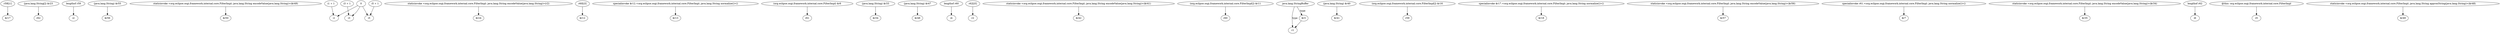 digraph g {
0[label="r59[i1]"]
1[label="$r17"]
0->1[label=""]
2[label="(java.lang.String[]) $r23"]
3[label="r62"]
2->3[label=""]
4[label="lengthof r59"]
5[label="i2"]
4->5[label=""]
6[label="(java.lang.String) $r55"]
7[label="$r56"]
6->7[label=""]
8[label="staticinvoke <org.eclipse.osgi.framework.internal.core.FilterImpl: java.lang.String encodeValue(java.lang.String)>($r49)"]
9[label="$r50"]
8->9[label=""]
10[label="i1 + 1"]
11[label="i1"]
10->11[label=""]
12[label="staticinvoke <org.eclipse.osgi.framework.internal.core.FilterImpl: java.lang.String encodeValue(java.lang.String)>(r2)"]
13[label="$r24"]
12->13[label=""]
14[label="r60[i3]"]
15[label="$r12"]
14->15[label=""]
16[label="specialinvoke $r12.<org.eclipse.osgi.framework.internal.core.FilterImpl: java.lang.String normalize()>()"]
17[label="$r13"]
16->17[label=""]
18[label="(org.eclipse.osgi.framework.internal.core.FilterImpl) $r6"]
19[label="r61"]
18->19[label=""]
20[label="(java.lang.String) $r33"]
21[label="$r34"]
20->21[label=""]
22[label="(java.lang.String) $r47"]
23[label="$r48"]
22->23[label=""]
24[label="lengthof r60"]
25[label="i4"]
24->25[label=""]
26[label="0"]
27[label="i5"]
26->27[label=""]
28[label="r62[i5]"]
29[label="r2"]
28->29[label=""]
30[label="staticinvoke <org.eclipse.osgi.framework.internal.core.FilterImpl: java.lang.String encodeValue(java.lang.String)>($r41)"]
31[label="$r42"]
30->31[label=""]
32[label="(org.eclipse.osgi.framework.internal.core.FilterImpl[]) $r11"]
33[label="r60"]
32->33[label=""]
34[label="i3 + 1"]
35[label="i3"]
34->35[label=""]
36[label="java.lang.StringBuffer"]
37[label="r1"]
36->37[label="type"]
38[label="(java.lang.String) $r40"]
39[label="$r41"]
38->39[label=""]
40[label="$r3"]
36->40[label="type"]
41[label="(org.eclipse.osgi.framework.internal.core.FilterImpl[]) $r16"]
42[label="r59"]
41->42[label=""]
43[label="specialinvoke $r17.<org.eclipse.osgi.framework.internal.core.FilterImpl: java.lang.String normalize()>()"]
44[label="$r18"]
43->44[label=""]
26->35[label=""]
40->37[label=""]
45[label="staticinvoke <org.eclipse.osgi.framework.internal.core.FilterImpl: java.lang.String encodeValue(java.lang.String)>($r56)"]
46[label="$r57"]
45->46[label=""]
47[label="specialinvoke r61.<org.eclipse.osgi.framework.internal.core.FilterImpl: java.lang.String normalize()>()"]
48[label="$r7"]
47->48[label=""]
49[label="staticinvoke <org.eclipse.osgi.framework.internal.core.FilterImpl: java.lang.String encodeValue(java.lang.String)>($r34)"]
50[label="$r35"]
49->50[label=""]
51[label="lengthof r62"]
52[label="i6"]
51->52[label=""]
53[label="@this: org.eclipse.osgi.framework.internal.core.FilterImpl"]
54[label="r0"]
53->54[label=""]
55[label="i5 + 1"]
55->27[label=""]
56[label="staticinvoke <org.eclipse.osgi.framework.internal.core.FilterImpl: java.lang.String approxString(java.lang.String)>($r48)"]
57[label="$r49"]
56->57[label=""]
26->11[label=""]
}